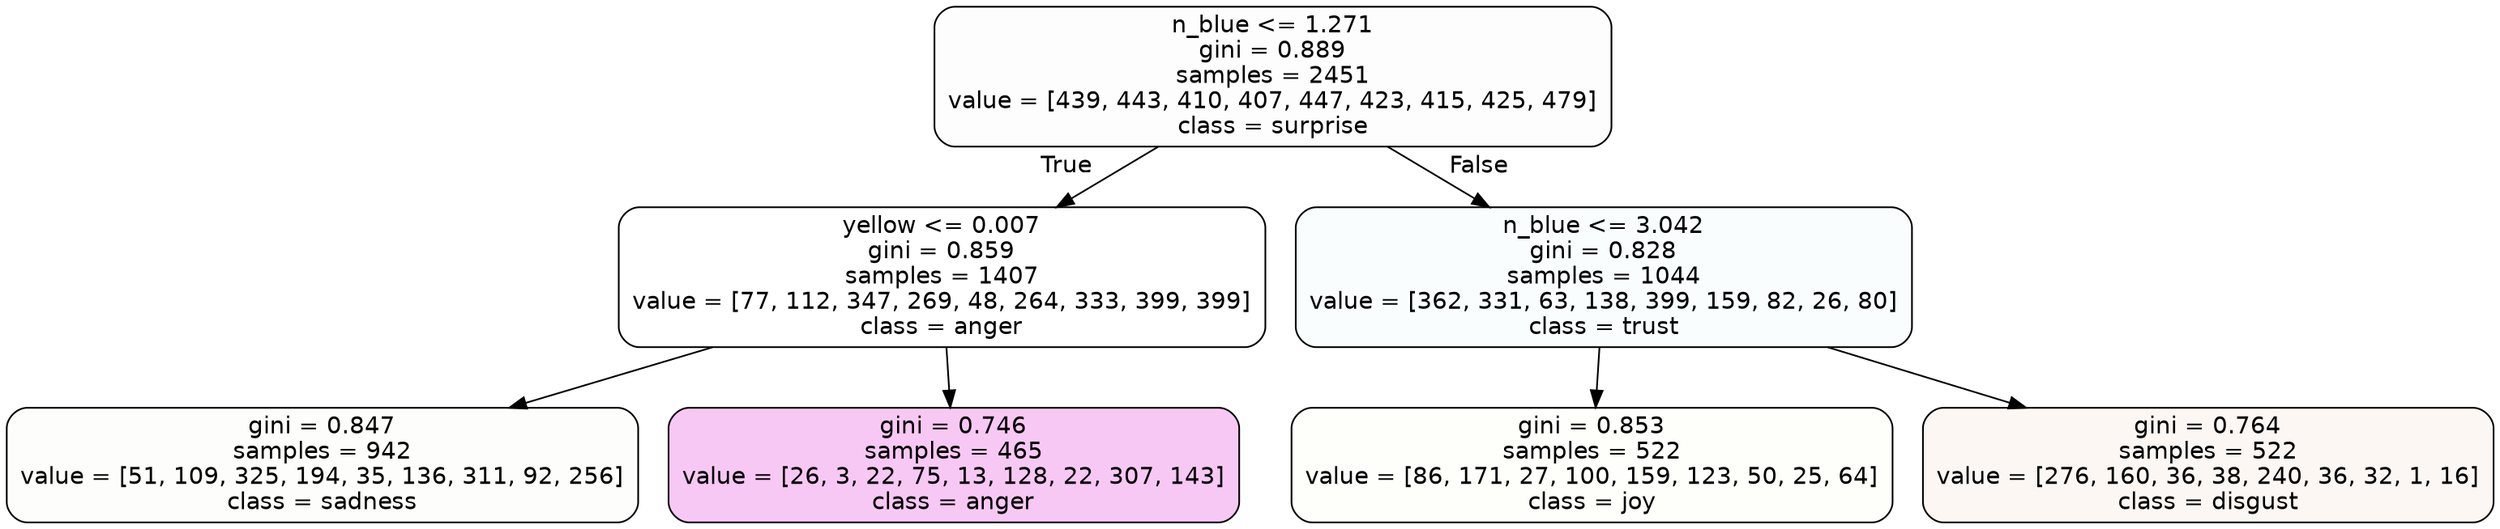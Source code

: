 digraph Tree {
node [shape=box, style="filled, rounded", color="black", fontname=helvetica] ;
edge [fontname=helvetica] ;
0 [label="n_blue <= 1.271\ngini = 0.889\nsamples = 2451\nvalue = [439, 443, 410, 407, 447, 423, 415, 425, 479]\nclass = surprise", fillcolor="#e5396402"] ;
1 [label="yellow <= 0.007\ngini = 0.859\nsamples = 1407\nvalue = [77, 112, 347, 269, 48, 264, 333, 399, 399]\nclass = anger", fillcolor="#e539d700"] ;
0 -> 1 [labeldistance=2.5, labelangle=45, headlabel="True"] ;
2 [label="gini = 0.847\nsamples = 942\nvalue = [51, 109, 325, 194, 35, 136, 311, 92, 256]\nclass = sadness", fillcolor="#64e53903"] ;
1 -> 2 ;
3 [label="gini = 0.746\nsamples = 465\nvalue = [26, 3, 22, 75, 13, 128, 22, 307, 143]\nclass = anger", fillcolor="#e539d746"] ;
1 -> 3 ;
4 [label="n_blue <= 3.042\ngini = 0.828\nsamples = 1044\nvalue = [362, 331, 63, 138, 399, 159, 82, 26, 80]\nclass = trust", fillcolor="#39d7e507"] ;
0 -> 4 [labeldistance=2.5, labelangle=-45, headlabel="False"] ;
5 [label="gini = 0.853\nsamples = 522\nvalue = [86, 171, 27, 100, 159, 123, 50, 25, 64]\nclass = joy", fillcolor="#d7e53905"] ;
4 -> 5 ;
6 [label="gini = 0.764\nsamples = 522\nvalue = [276, 160, 36, 38, 240, 36, 32, 1, 16]\nclass = disgust", fillcolor="#e581390f"] ;
4 -> 6 ;
}